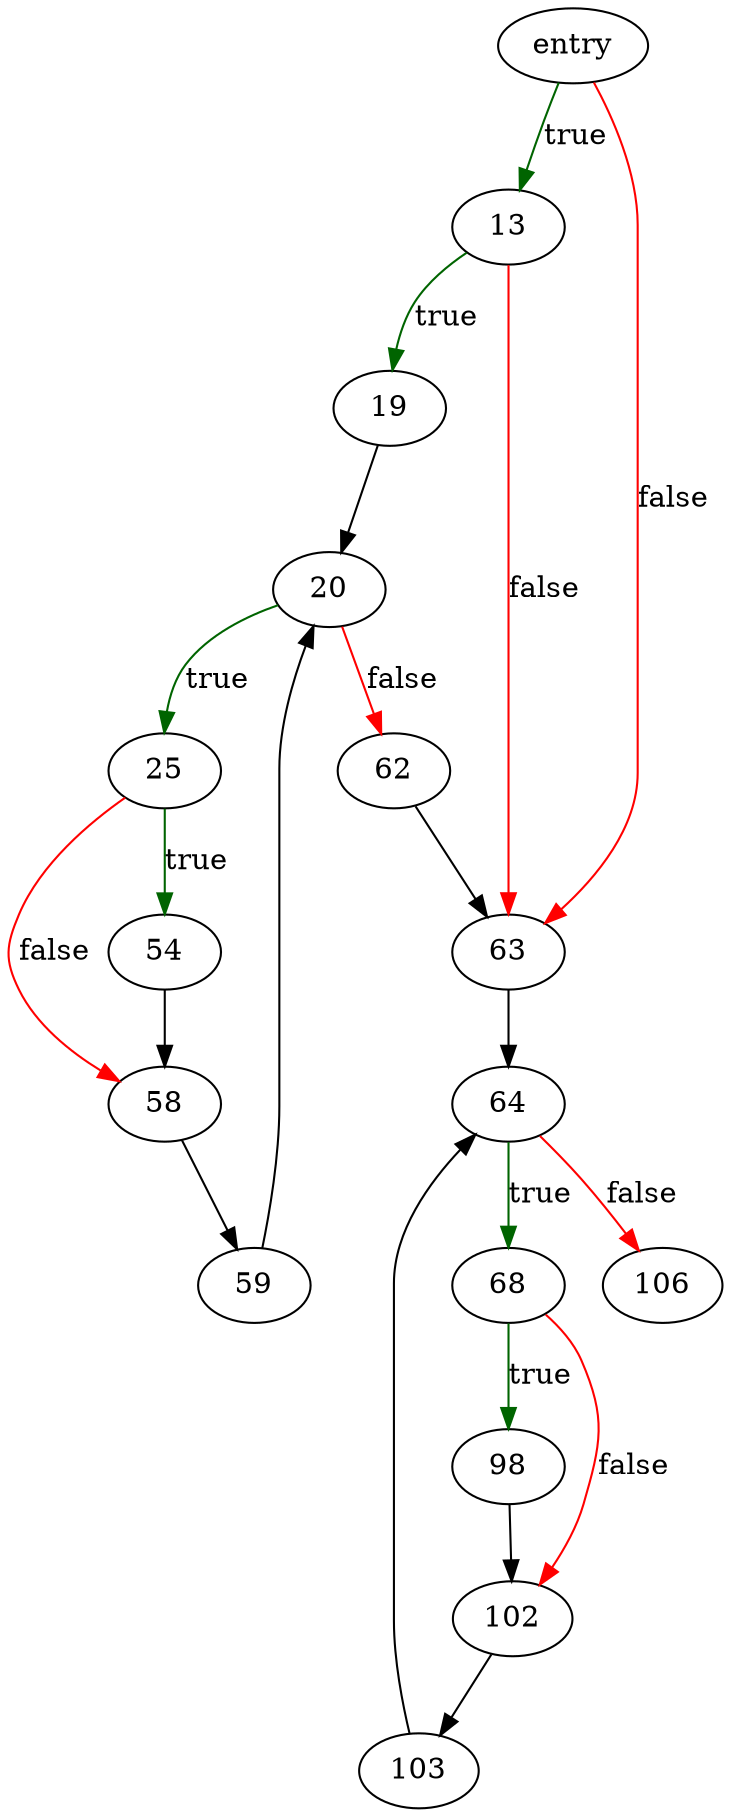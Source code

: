 digraph "SHA3Update" {
	// Node definitions.
	3 [label=entry];
	13;
	19;
	20;
	25;
	54;
	58;
	59;
	62;
	63;
	64;
	68;
	98;
	102;
	103;
	106;

	// Edge definitions.
	3 -> 13 [
		color=darkgreen
		label=true
	];
	3 -> 63 [
		color=red
		label=false
	];
	13 -> 19 [
		color=darkgreen
		label=true
	];
	13 -> 63 [
		color=red
		label=false
	];
	19 -> 20;
	20 -> 25 [
		color=darkgreen
		label=true
	];
	20 -> 62 [
		color=red
		label=false
	];
	25 -> 54 [
		color=darkgreen
		label=true
	];
	25 -> 58 [
		color=red
		label=false
	];
	54 -> 58;
	58 -> 59;
	59 -> 20;
	62 -> 63;
	63 -> 64;
	64 -> 68 [
		color=darkgreen
		label=true
	];
	64 -> 106 [
		color=red
		label=false
	];
	68 -> 98 [
		color=darkgreen
		label=true
	];
	68 -> 102 [
		color=red
		label=false
	];
	98 -> 102;
	102 -> 103;
	103 -> 64;
}